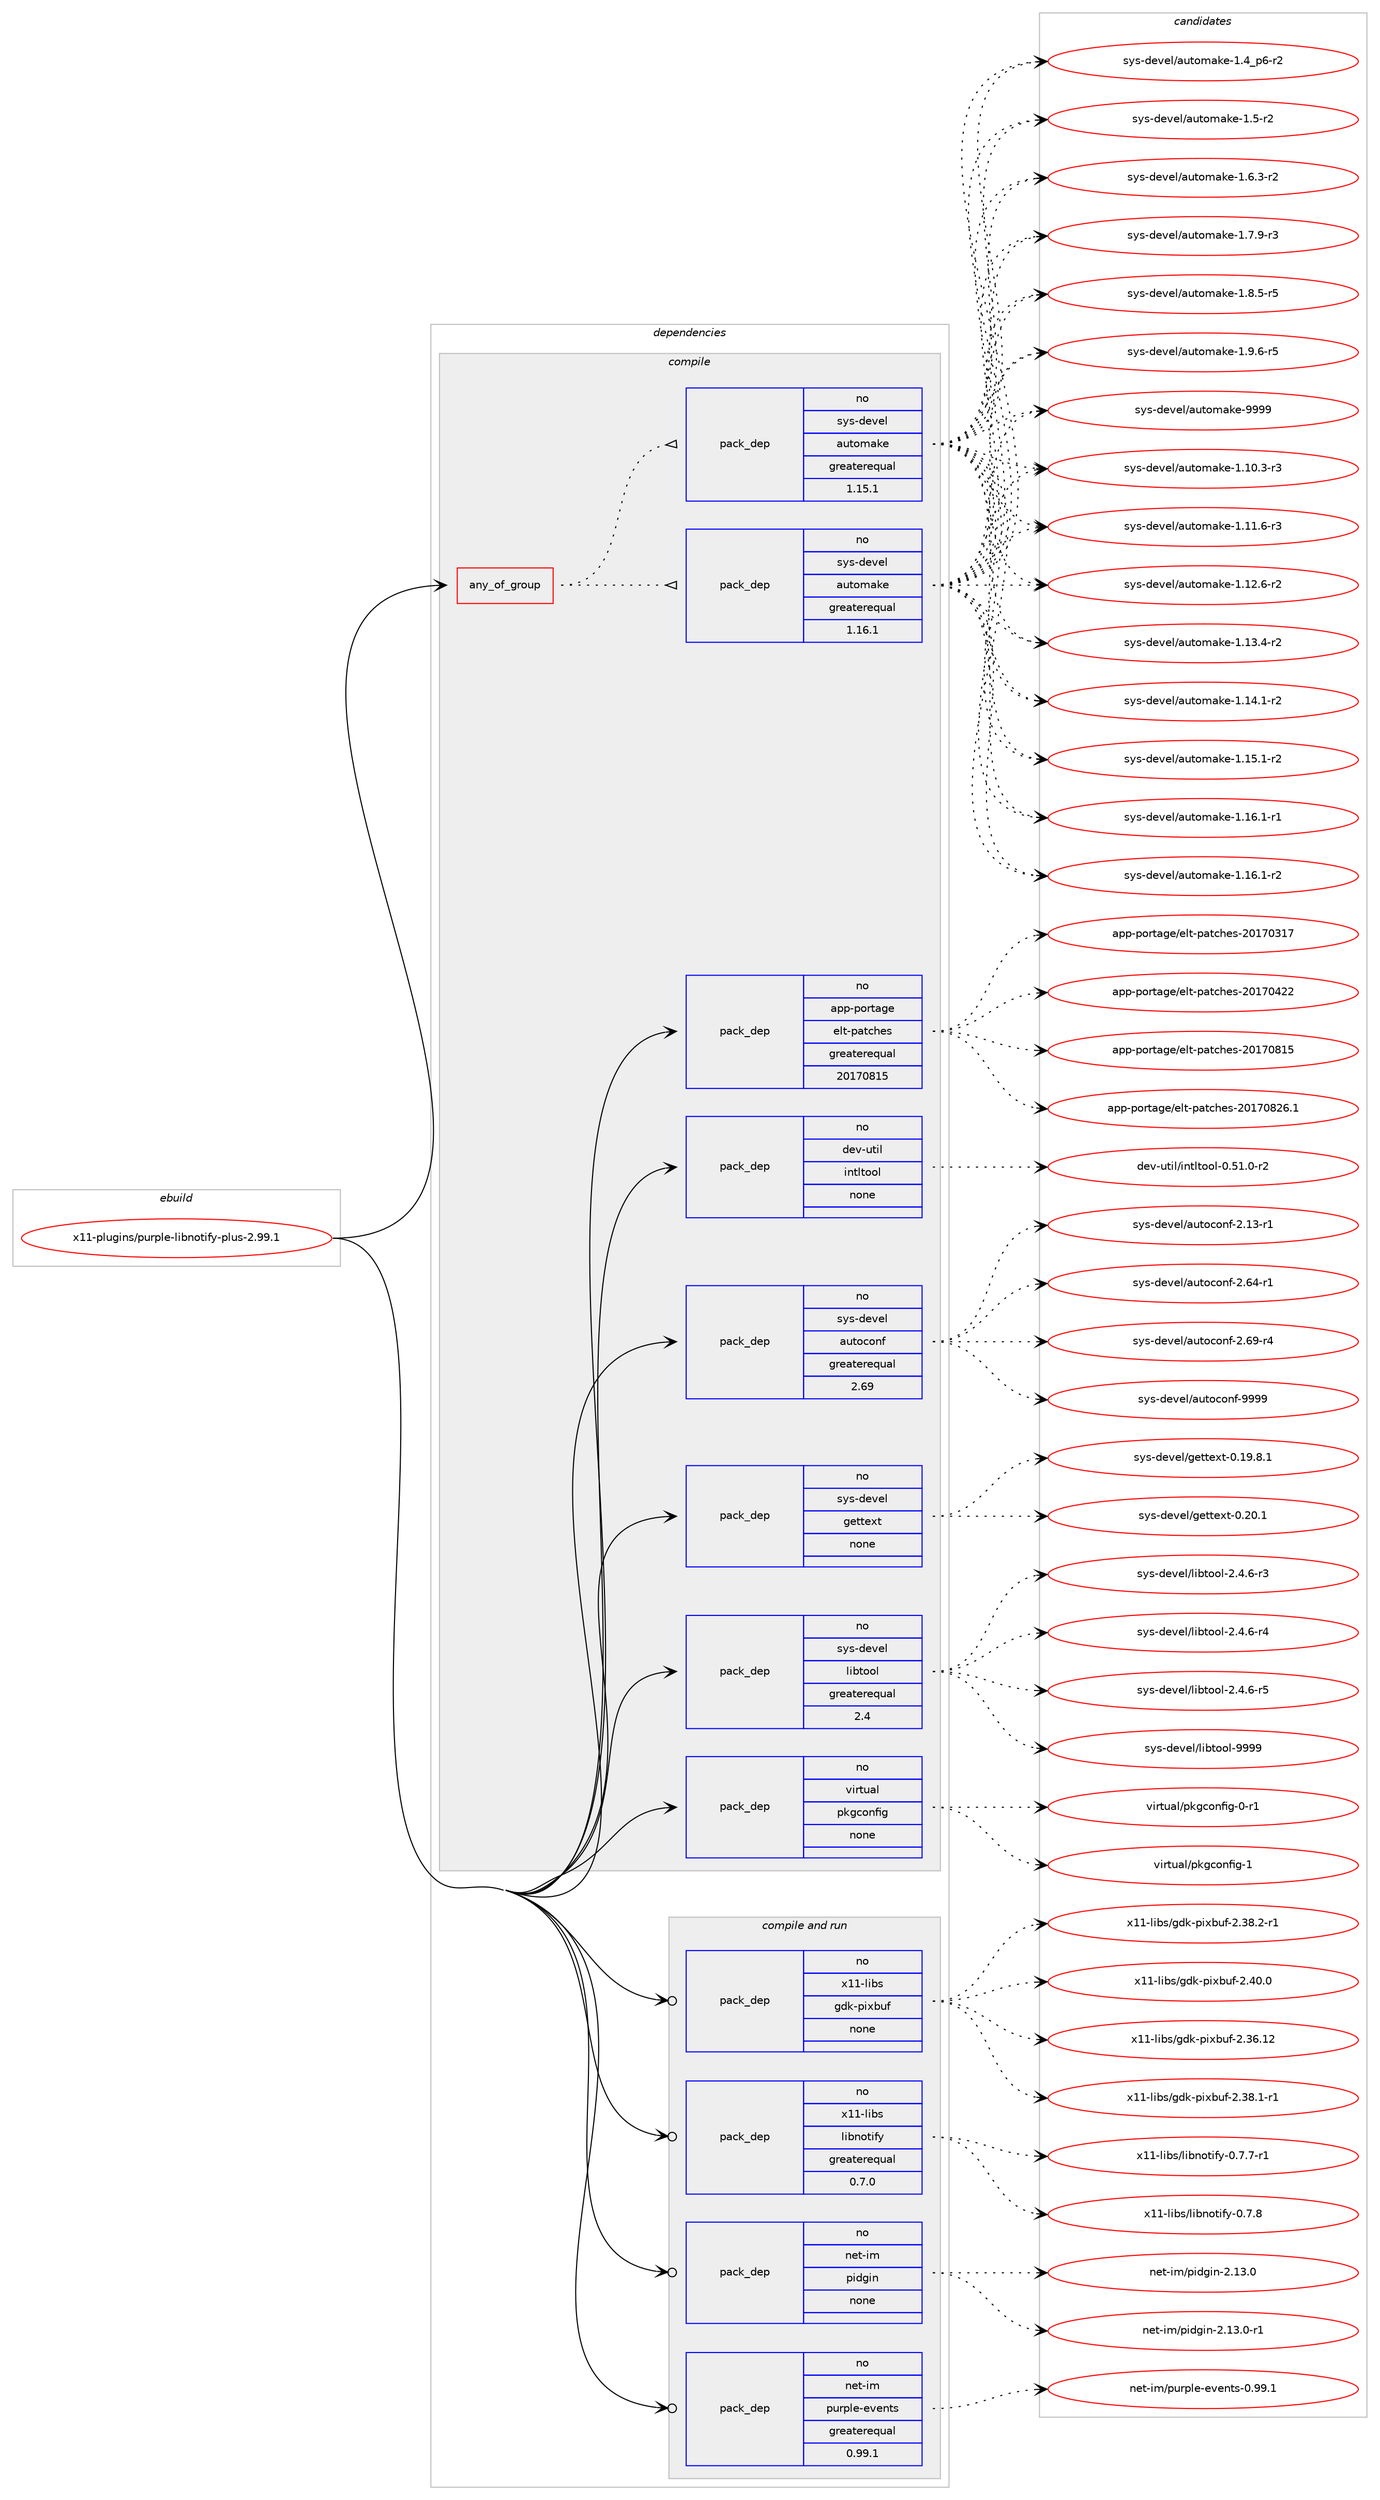 digraph prolog {

# *************
# Graph options
# *************

newrank=true;
concentrate=true;
compound=true;
graph [rankdir=LR,fontname=Helvetica,fontsize=10,ranksep=1.5];#, ranksep=2.5, nodesep=0.2];
edge  [arrowhead=vee];
node  [fontname=Helvetica,fontsize=10];

# **********
# The ebuild
# **********

subgraph cluster_leftcol {
color=gray;
rank=same;
label=<<i>ebuild</i>>;
id [label="x11-plugins/purple-libnotify-plus-2.99.1", color=red, width=4, href="../x11-plugins/purple-libnotify-plus-2.99.1.svg"];
}

# ****************
# The dependencies
# ****************

subgraph cluster_midcol {
color=gray;
label=<<i>dependencies</i>>;
subgraph cluster_compile {
fillcolor="#eeeeee";
style=filled;
label=<<i>compile</i>>;
subgraph any16155 {
dependency923014 [label=<<TABLE BORDER="0" CELLBORDER="1" CELLSPACING="0" CELLPADDING="4"><TR><TD CELLPADDING="10">any_of_group</TD></TR></TABLE>>, shape=none, color=red];subgraph pack686010 {
dependency923015 [label=<<TABLE BORDER="0" CELLBORDER="1" CELLSPACING="0" CELLPADDING="4" WIDTH="220"><TR><TD ROWSPAN="6" CELLPADDING="30">pack_dep</TD></TR><TR><TD WIDTH="110">no</TD></TR><TR><TD>sys-devel</TD></TR><TR><TD>automake</TD></TR><TR><TD>greaterequal</TD></TR><TR><TD>1.16.1</TD></TR></TABLE>>, shape=none, color=blue];
}
dependency923014:e -> dependency923015:w [weight=20,style="dotted",arrowhead="oinv"];
subgraph pack686011 {
dependency923016 [label=<<TABLE BORDER="0" CELLBORDER="1" CELLSPACING="0" CELLPADDING="4" WIDTH="220"><TR><TD ROWSPAN="6" CELLPADDING="30">pack_dep</TD></TR><TR><TD WIDTH="110">no</TD></TR><TR><TD>sys-devel</TD></TR><TR><TD>automake</TD></TR><TR><TD>greaterequal</TD></TR><TR><TD>1.15.1</TD></TR></TABLE>>, shape=none, color=blue];
}
dependency923014:e -> dependency923016:w [weight=20,style="dotted",arrowhead="oinv"];
}
id:e -> dependency923014:w [weight=20,style="solid",arrowhead="vee"];
subgraph pack686012 {
dependency923017 [label=<<TABLE BORDER="0" CELLBORDER="1" CELLSPACING="0" CELLPADDING="4" WIDTH="220"><TR><TD ROWSPAN="6" CELLPADDING="30">pack_dep</TD></TR><TR><TD WIDTH="110">no</TD></TR><TR><TD>app-portage</TD></TR><TR><TD>elt-patches</TD></TR><TR><TD>greaterequal</TD></TR><TR><TD>20170815</TD></TR></TABLE>>, shape=none, color=blue];
}
id:e -> dependency923017:w [weight=20,style="solid",arrowhead="vee"];
subgraph pack686013 {
dependency923018 [label=<<TABLE BORDER="0" CELLBORDER="1" CELLSPACING="0" CELLPADDING="4" WIDTH="220"><TR><TD ROWSPAN="6" CELLPADDING="30">pack_dep</TD></TR><TR><TD WIDTH="110">no</TD></TR><TR><TD>dev-util</TD></TR><TR><TD>intltool</TD></TR><TR><TD>none</TD></TR><TR><TD></TD></TR></TABLE>>, shape=none, color=blue];
}
id:e -> dependency923018:w [weight=20,style="solid",arrowhead="vee"];
subgraph pack686014 {
dependency923019 [label=<<TABLE BORDER="0" CELLBORDER="1" CELLSPACING="0" CELLPADDING="4" WIDTH="220"><TR><TD ROWSPAN="6" CELLPADDING="30">pack_dep</TD></TR><TR><TD WIDTH="110">no</TD></TR><TR><TD>sys-devel</TD></TR><TR><TD>autoconf</TD></TR><TR><TD>greaterequal</TD></TR><TR><TD>2.69</TD></TR></TABLE>>, shape=none, color=blue];
}
id:e -> dependency923019:w [weight=20,style="solid",arrowhead="vee"];
subgraph pack686015 {
dependency923020 [label=<<TABLE BORDER="0" CELLBORDER="1" CELLSPACING="0" CELLPADDING="4" WIDTH="220"><TR><TD ROWSPAN="6" CELLPADDING="30">pack_dep</TD></TR><TR><TD WIDTH="110">no</TD></TR><TR><TD>sys-devel</TD></TR><TR><TD>gettext</TD></TR><TR><TD>none</TD></TR><TR><TD></TD></TR></TABLE>>, shape=none, color=blue];
}
id:e -> dependency923020:w [weight=20,style="solid",arrowhead="vee"];
subgraph pack686016 {
dependency923021 [label=<<TABLE BORDER="0" CELLBORDER="1" CELLSPACING="0" CELLPADDING="4" WIDTH="220"><TR><TD ROWSPAN="6" CELLPADDING="30">pack_dep</TD></TR><TR><TD WIDTH="110">no</TD></TR><TR><TD>sys-devel</TD></TR><TR><TD>libtool</TD></TR><TR><TD>greaterequal</TD></TR><TR><TD>2.4</TD></TR></TABLE>>, shape=none, color=blue];
}
id:e -> dependency923021:w [weight=20,style="solid",arrowhead="vee"];
subgraph pack686017 {
dependency923022 [label=<<TABLE BORDER="0" CELLBORDER="1" CELLSPACING="0" CELLPADDING="4" WIDTH="220"><TR><TD ROWSPAN="6" CELLPADDING="30">pack_dep</TD></TR><TR><TD WIDTH="110">no</TD></TR><TR><TD>virtual</TD></TR><TR><TD>pkgconfig</TD></TR><TR><TD>none</TD></TR><TR><TD></TD></TR></TABLE>>, shape=none, color=blue];
}
id:e -> dependency923022:w [weight=20,style="solid",arrowhead="vee"];
}
subgraph cluster_compileandrun {
fillcolor="#eeeeee";
style=filled;
label=<<i>compile and run</i>>;
subgraph pack686018 {
dependency923023 [label=<<TABLE BORDER="0" CELLBORDER="1" CELLSPACING="0" CELLPADDING="4" WIDTH="220"><TR><TD ROWSPAN="6" CELLPADDING="30">pack_dep</TD></TR><TR><TD WIDTH="110">no</TD></TR><TR><TD>net-im</TD></TR><TR><TD>pidgin</TD></TR><TR><TD>none</TD></TR><TR><TD></TD></TR></TABLE>>, shape=none, color=blue];
}
id:e -> dependency923023:w [weight=20,style="solid",arrowhead="odotvee"];
subgraph pack686019 {
dependency923024 [label=<<TABLE BORDER="0" CELLBORDER="1" CELLSPACING="0" CELLPADDING="4" WIDTH="220"><TR><TD ROWSPAN="6" CELLPADDING="30">pack_dep</TD></TR><TR><TD WIDTH="110">no</TD></TR><TR><TD>net-im</TD></TR><TR><TD>purple-events</TD></TR><TR><TD>greaterequal</TD></TR><TR><TD>0.99.1</TD></TR></TABLE>>, shape=none, color=blue];
}
id:e -> dependency923024:w [weight=20,style="solid",arrowhead="odotvee"];
subgraph pack686020 {
dependency923025 [label=<<TABLE BORDER="0" CELLBORDER="1" CELLSPACING="0" CELLPADDING="4" WIDTH="220"><TR><TD ROWSPAN="6" CELLPADDING="30">pack_dep</TD></TR><TR><TD WIDTH="110">no</TD></TR><TR><TD>x11-libs</TD></TR><TR><TD>gdk-pixbuf</TD></TR><TR><TD>none</TD></TR><TR><TD></TD></TR></TABLE>>, shape=none, color=blue];
}
id:e -> dependency923025:w [weight=20,style="solid",arrowhead="odotvee"];
subgraph pack686021 {
dependency923026 [label=<<TABLE BORDER="0" CELLBORDER="1" CELLSPACING="0" CELLPADDING="4" WIDTH="220"><TR><TD ROWSPAN="6" CELLPADDING="30">pack_dep</TD></TR><TR><TD WIDTH="110">no</TD></TR><TR><TD>x11-libs</TD></TR><TR><TD>libnotify</TD></TR><TR><TD>greaterequal</TD></TR><TR><TD>0.7.0</TD></TR></TABLE>>, shape=none, color=blue];
}
id:e -> dependency923026:w [weight=20,style="solid",arrowhead="odotvee"];
}
subgraph cluster_run {
fillcolor="#eeeeee";
style=filled;
label=<<i>run</i>>;
}
}

# **************
# The candidates
# **************

subgraph cluster_choices {
rank=same;
color=gray;
label=<<i>candidates</i>>;

subgraph choice686010 {
color=black;
nodesep=1;
choice11512111545100101118101108479711711611110997107101454946494846514511451 [label="sys-devel/automake-1.10.3-r3", color=red, width=4,href="../sys-devel/automake-1.10.3-r3.svg"];
choice11512111545100101118101108479711711611110997107101454946494946544511451 [label="sys-devel/automake-1.11.6-r3", color=red, width=4,href="../sys-devel/automake-1.11.6-r3.svg"];
choice11512111545100101118101108479711711611110997107101454946495046544511450 [label="sys-devel/automake-1.12.6-r2", color=red, width=4,href="../sys-devel/automake-1.12.6-r2.svg"];
choice11512111545100101118101108479711711611110997107101454946495146524511450 [label="sys-devel/automake-1.13.4-r2", color=red, width=4,href="../sys-devel/automake-1.13.4-r2.svg"];
choice11512111545100101118101108479711711611110997107101454946495246494511450 [label="sys-devel/automake-1.14.1-r2", color=red, width=4,href="../sys-devel/automake-1.14.1-r2.svg"];
choice11512111545100101118101108479711711611110997107101454946495346494511450 [label="sys-devel/automake-1.15.1-r2", color=red, width=4,href="../sys-devel/automake-1.15.1-r2.svg"];
choice11512111545100101118101108479711711611110997107101454946495446494511449 [label="sys-devel/automake-1.16.1-r1", color=red, width=4,href="../sys-devel/automake-1.16.1-r1.svg"];
choice11512111545100101118101108479711711611110997107101454946495446494511450 [label="sys-devel/automake-1.16.1-r2", color=red, width=4,href="../sys-devel/automake-1.16.1-r2.svg"];
choice115121115451001011181011084797117116111109971071014549465295112544511450 [label="sys-devel/automake-1.4_p6-r2", color=red, width=4,href="../sys-devel/automake-1.4_p6-r2.svg"];
choice11512111545100101118101108479711711611110997107101454946534511450 [label="sys-devel/automake-1.5-r2", color=red, width=4,href="../sys-devel/automake-1.5-r2.svg"];
choice115121115451001011181011084797117116111109971071014549465446514511450 [label="sys-devel/automake-1.6.3-r2", color=red, width=4,href="../sys-devel/automake-1.6.3-r2.svg"];
choice115121115451001011181011084797117116111109971071014549465546574511451 [label="sys-devel/automake-1.7.9-r3", color=red, width=4,href="../sys-devel/automake-1.7.9-r3.svg"];
choice115121115451001011181011084797117116111109971071014549465646534511453 [label="sys-devel/automake-1.8.5-r5", color=red, width=4,href="../sys-devel/automake-1.8.5-r5.svg"];
choice115121115451001011181011084797117116111109971071014549465746544511453 [label="sys-devel/automake-1.9.6-r5", color=red, width=4,href="../sys-devel/automake-1.9.6-r5.svg"];
choice115121115451001011181011084797117116111109971071014557575757 [label="sys-devel/automake-9999", color=red, width=4,href="../sys-devel/automake-9999.svg"];
dependency923015:e -> choice11512111545100101118101108479711711611110997107101454946494846514511451:w [style=dotted,weight="100"];
dependency923015:e -> choice11512111545100101118101108479711711611110997107101454946494946544511451:w [style=dotted,weight="100"];
dependency923015:e -> choice11512111545100101118101108479711711611110997107101454946495046544511450:w [style=dotted,weight="100"];
dependency923015:e -> choice11512111545100101118101108479711711611110997107101454946495146524511450:w [style=dotted,weight="100"];
dependency923015:e -> choice11512111545100101118101108479711711611110997107101454946495246494511450:w [style=dotted,weight="100"];
dependency923015:e -> choice11512111545100101118101108479711711611110997107101454946495346494511450:w [style=dotted,weight="100"];
dependency923015:e -> choice11512111545100101118101108479711711611110997107101454946495446494511449:w [style=dotted,weight="100"];
dependency923015:e -> choice11512111545100101118101108479711711611110997107101454946495446494511450:w [style=dotted,weight="100"];
dependency923015:e -> choice115121115451001011181011084797117116111109971071014549465295112544511450:w [style=dotted,weight="100"];
dependency923015:e -> choice11512111545100101118101108479711711611110997107101454946534511450:w [style=dotted,weight="100"];
dependency923015:e -> choice115121115451001011181011084797117116111109971071014549465446514511450:w [style=dotted,weight="100"];
dependency923015:e -> choice115121115451001011181011084797117116111109971071014549465546574511451:w [style=dotted,weight="100"];
dependency923015:e -> choice115121115451001011181011084797117116111109971071014549465646534511453:w [style=dotted,weight="100"];
dependency923015:e -> choice115121115451001011181011084797117116111109971071014549465746544511453:w [style=dotted,weight="100"];
dependency923015:e -> choice115121115451001011181011084797117116111109971071014557575757:w [style=dotted,weight="100"];
}
subgraph choice686011 {
color=black;
nodesep=1;
choice11512111545100101118101108479711711611110997107101454946494846514511451 [label="sys-devel/automake-1.10.3-r3", color=red, width=4,href="../sys-devel/automake-1.10.3-r3.svg"];
choice11512111545100101118101108479711711611110997107101454946494946544511451 [label="sys-devel/automake-1.11.6-r3", color=red, width=4,href="../sys-devel/automake-1.11.6-r3.svg"];
choice11512111545100101118101108479711711611110997107101454946495046544511450 [label="sys-devel/automake-1.12.6-r2", color=red, width=4,href="../sys-devel/automake-1.12.6-r2.svg"];
choice11512111545100101118101108479711711611110997107101454946495146524511450 [label="sys-devel/automake-1.13.4-r2", color=red, width=4,href="../sys-devel/automake-1.13.4-r2.svg"];
choice11512111545100101118101108479711711611110997107101454946495246494511450 [label="sys-devel/automake-1.14.1-r2", color=red, width=4,href="../sys-devel/automake-1.14.1-r2.svg"];
choice11512111545100101118101108479711711611110997107101454946495346494511450 [label="sys-devel/automake-1.15.1-r2", color=red, width=4,href="../sys-devel/automake-1.15.1-r2.svg"];
choice11512111545100101118101108479711711611110997107101454946495446494511449 [label="sys-devel/automake-1.16.1-r1", color=red, width=4,href="../sys-devel/automake-1.16.1-r1.svg"];
choice11512111545100101118101108479711711611110997107101454946495446494511450 [label="sys-devel/automake-1.16.1-r2", color=red, width=4,href="../sys-devel/automake-1.16.1-r2.svg"];
choice115121115451001011181011084797117116111109971071014549465295112544511450 [label="sys-devel/automake-1.4_p6-r2", color=red, width=4,href="../sys-devel/automake-1.4_p6-r2.svg"];
choice11512111545100101118101108479711711611110997107101454946534511450 [label="sys-devel/automake-1.5-r2", color=red, width=4,href="../sys-devel/automake-1.5-r2.svg"];
choice115121115451001011181011084797117116111109971071014549465446514511450 [label="sys-devel/automake-1.6.3-r2", color=red, width=4,href="../sys-devel/automake-1.6.3-r2.svg"];
choice115121115451001011181011084797117116111109971071014549465546574511451 [label="sys-devel/automake-1.7.9-r3", color=red, width=4,href="../sys-devel/automake-1.7.9-r3.svg"];
choice115121115451001011181011084797117116111109971071014549465646534511453 [label="sys-devel/automake-1.8.5-r5", color=red, width=4,href="../sys-devel/automake-1.8.5-r5.svg"];
choice115121115451001011181011084797117116111109971071014549465746544511453 [label="sys-devel/automake-1.9.6-r5", color=red, width=4,href="../sys-devel/automake-1.9.6-r5.svg"];
choice115121115451001011181011084797117116111109971071014557575757 [label="sys-devel/automake-9999", color=red, width=4,href="../sys-devel/automake-9999.svg"];
dependency923016:e -> choice11512111545100101118101108479711711611110997107101454946494846514511451:w [style=dotted,weight="100"];
dependency923016:e -> choice11512111545100101118101108479711711611110997107101454946494946544511451:w [style=dotted,weight="100"];
dependency923016:e -> choice11512111545100101118101108479711711611110997107101454946495046544511450:w [style=dotted,weight="100"];
dependency923016:e -> choice11512111545100101118101108479711711611110997107101454946495146524511450:w [style=dotted,weight="100"];
dependency923016:e -> choice11512111545100101118101108479711711611110997107101454946495246494511450:w [style=dotted,weight="100"];
dependency923016:e -> choice11512111545100101118101108479711711611110997107101454946495346494511450:w [style=dotted,weight="100"];
dependency923016:e -> choice11512111545100101118101108479711711611110997107101454946495446494511449:w [style=dotted,weight="100"];
dependency923016:e -> choice11512111545100101118101108479711711611110997107101454946495446494511450:w [style=dotted,weight="100"];
dependency923016:e -> choice115121115451001011181011084797117116111109971071014549465295112544511450:w [style=dotted,weight="100"];
dependency923016:e -> choice11512111545100101118101108479711711611110997107101454946534511450:w [style=dotted,weight="100"];
dependency923016:e -> choice115121115451001011181011084797117116111109971071014549465446514511450:w [style=dotted,weight="100"];
dependency923016:e -> choice115121115451001011181011084797117116111109971071014549465546574511451:w [style=dotted,weight="100"];
dependency923016:e -> choice115121115451001011181011084797117116111109971071014549465646534511453:w [style=dotted,weight="100"];
dependency923016:e -> choice115121115451001011181011084797117116111109971071014549465746544511453:w [style=dotted,weight="100"];
dependency923016:e -> choice115121115451001011181011084797117116111109971071014557575757:w [style=dotted,weight="100"];
}
subgraph choice686012 {
color=black;
nodesep=1;
choice97112112451121111141169710310147101108116451129711699104101115455048495548514955 [label="app-portage/elt-patches-20170317", color=red, width=4,href="../app-portage/elt-patches-20170317.svg"];
choice97112112451121111141169710310147101108116451129711699104101115455048495548525050 [label="app-portage/elt-patches-20170422", color=red, width=4,href="../app-portage/elt-patches-20170422.svg"];
choice97112112451121111141169710310147101108116451129711699104101115455048495548564953 [label="app-portage/elt-patches-20170815", color=red, width=4,href="../app-portage/elt-patches-20170815.svg"];
choice971121124511211111411697103101471011081164511297116991041011154550484955485650544649 [label="app-portage/elt-patches-20170826.1", color=red, width=4,href="../app-portage/elt-patches-20170826.1.svg"];
dependency923017:e -> choice97112112451121111141169710310147101108116451129711699104101115455048495548514955:w [style=dotted,weight="100"];
dependency923017:e -> choice97112112451121111141169710310147101108116451129711699104101115455048495548525050:w [style=dotted,weight="100"];
dependency923017:e -> choice97112112451121111141169710310147101108116451129711699104101115455048495548564953:w [style=dotted,weight="100"];
dependency923017:e -> choice971121124511211111411697103101471011081164511297116991041011154550484955485650544649:w [style=dotted,weight="100"];
}
subgraph choice686013 {
color=black;
nodesep=1;
choice1001011184511711610510847105110116108116111111108454846534946484511450 [label="dev-util/intltool-0.51.0-r2", color=red, width=4,href="../dev-util/intltool-0.51.0-r2.svg"];
dependency923018:e -> choice1001011184511711610510847105110116108116111111108454846534946484511450:w [style=dotted,weight="100"];
}
subgraph choice686014 {
color=black;
nodesep=1;
choice1151211154510010111810110847971171161119911111010245504649514511449 [label="sys-devel/autoconf-2.13-r1", color=red, width=4,href="../sys-devel/autoconf-2.13-r1.svg"];
choice1151211154510010111810110847971171161119911111010245504654524511449 [label="sys-devel/autoconf-2.64-r1", color=red, width=4,href="../sys-devel/autoconf-2.64-r1.svg"];
choice1151211154510010111810110847971171161119911111010245504654574511452 [label="sys-devel/autoconf-2.69-r4", color=red, width=4,href="../sys-devel/autoconf-2.69-r4.svg"];
choice115121115451001011181011084797117116111991111101024557575757 [label="sys-devel/autoconf-9999", color=red, width=4,href="../sys-devel/autoconf-9999.svg"];
dependency923019:e -> choice1151211154510010111810110847971171161119911111010245504649514511449:w [style=dotted,weight="100"];
dependency923019:e -> choice1151211154510010111810110847971171161119911111010245504654524511449:w [style=dotted,weight="100"];
dependency923019:e -> choice1151211154510010111810110847971171161119911111010245504654574511452:w [style=dotted,weight="100"];
dependency923019:e -> choice115121115451001011181011084797117116111991111101024557575757:w [style=dotted,weight="100"];
}
subgraph choice686015 {
color=black;
nodesep=1;
choice1151211154510010111810110847103101116116101120116454846495746564649 [label="sys-devel/gettext-0.19.8.1", color=red, width=4,href="../sys-devel/gettext-0.19.8.1.svg"];
choice115121115451001011181011084710310111611610112011645484650484649 [label="sys-devel/gettext-0.20.1", color=red, width=4,href="../sys-devel/gettext-0.20.1.svg"];
dependency923020:e -> choice1151211154510010111810110847103101116116101120116454846495746564649:w [style=dotted,weight="100"];
dependency923020:e -> choice115121115451001011181011084710310111611610112011645484650484649:w [style=dotted,weight="100"];
}
subgraph choice686016 {
color=black;
nodesep=1;
choice1151211154510010111810110847108105981161111111084550465246544511451 [label="sys-devel/libtool-2.4.6-r3", color=red, width=4,href="../sys-devel/libtool-2.4.6-r3.svg"];
choice1151211154510010111810110847108105981161111111084550465246544511452 [label="sys-devel/libtool-2.4.6-r4", color=red, width=4,href="../sys-devel/libtool-2.4.6-r4.svg"];
choice1151211154510010111810110847108105981161111111084550465246544511453 [label="sys-devel/libtool-2.4.6-r5", color=red, width=4,href="../sys-devel/libtool-2.4.6-r5.svg"];
choice1151211154510010111810110847108105981161111111084557575757 [label="sys-devel/libtool-9999", color=red, width=4,href="../sys-devel/libtool-9999.svg"];
dependency923021:e -> choice1151211154510010111810110847108105981161111111084550465246544511451:w [style=dotted,weight="100"];
dependency923021:e -> choice1151211154510010111810110847108105981161111111084550465246544511452:w [style=dotted,weight="100"];
dependency923021:e -> choice1151211154510010111810110847108105981161111111084550465246544511453:w [style=dotted,weight="100"];
dependency923021:e -> choice1151211154510010111810110847108105981161111111084557575757:w [style=dotted,weight="100"];
}
subgraph choice686017 {
color=black;
nodesep=1;
choice11810511411611797108471121071039911111010210510345484511449 [label="virtual/pkgconfig-0-r1", color=red, width=4,href="../virtual/pkgconfig-0-r1.svg"];
choice1181051141161179710847112107103991111101021051034549 [label="virtual/pkgconfig-1", color=red, width=4,href="../virtual/pkgconfig-1.svg"];
dependency923022:e -> choice11810511411611797108471121071039911111010210510345484511449:w [style=dotted,weight="100"];
dependency923022:e -> choice1181051141161179710847112107103991111101021051034549:w [style=dotted,weight="100"];
}
subgraph choice686018 {
color=black;
nodesep=1;
choice110101116451051094711210510010310511045504649514648 [label="net-im/pidgin-2.13.0", color=red, width=4,href="../net-im/pidgin-2.13.0.svg"];
choice1101011164510510947112105100103105110455046495146484511449 [label="net-im/pidgin-2.13.0-r1", color=red, width=4,href="../net-im/pidgin-2.13.0-r1.svg"];
dependency923023:e -> choice110101116451051094711210510010310511045504649514648:w [style=dotted,weight="100"];
dependency923023:e -> choice1101011164510510947112105100103105110455046495146484511449:w [style=dotted,weight="100"];
}
subgraph choice686019 {
color=black;
nodesep=1;
choice11010111645105109471121171141121081014510111810111011611545484657574649 [label="net-im/purple-events-0.99.1", color=red, width=4,href="../net-im/purple-events-0.99.1.svg"];
dependency923024:e -> choice11010111645105109471121171141121081014510111810111011611545484657574649:w [style=dotted,weight="100"];
}
subgraph choice686020 {
color=black;
nodesep=1;
choice120494945108105981154710310010745112105120981171024550465154464950 [label="x11-libs/gdk-pixbuf-2.36.12", color=red, width=4,href="../x11-libs/gdk-pixbuf-2.36.12.svg"];
choice12049494510810598115471031001074511210512098117102455046515646494511449 [label="x11-libs/gdk-pixbuf-2.38.1-r1", color=red, width=4,href="../x11-libs/gdk-pixbuf-2.38.1-r1.svg"];
choice12049494510810598115471031001074511210512098117102455046515646504511449 [label="x11-libs/gdk-pixbuf-2.38.2-r1", color=red, width=4,href="../x11-libs/gdk-pixbuf-2.38.2-r1.svg"];
choice1204949451081059811547103100107451121051209811710245504652484648 [label="x11-libs/gdk-pixbuf-2.40.0", color=red, width=4,href="../x11-libs/gdk-pixbuf-2.40.0.svg"];
dependency923025:e -> choice120494945108105981154710310010745112105120981171024550465154464950:w [style=dotted,weight="100"];
dependency923025:e -> choice12049494510810598115471031001074511210512098117102455046515646494511449:w [style=dotted,weight="100"];
dependency923025:e -> choice12049494510810598115471031001074511210512098117102455046515646504511449:w [style=dotted,weight="100"];
dependency923025:e -> choice1204949451081059811547103100107451121051209811710245504652484648:w [style=dotted,weight="100"];
}
subgraph choice686021 {
color=black;
nodesep=1;
choice1204949451081059811547108105981101111161051021214548465546554511449 [label="x11-libs/libnotify-0.7.7-r1", color=red, width=4,href="../x11-libs/libnotify-0.7.7-r1.svg"];
choice120494945108105981154710810598110111116105102121454846554656 [label="x11-libs/libnotify-0.7.8", color=red, width=4,href="../x11-libs/libnotify-0.7.8.svg"];
dependency923026:e -> choice1204949451081059811547108105981101111161051021214548465546554511449:w [style=dotted,weight="100"];
dependency923026:e -> choice120494945108105981154710810598110111116105102121454846554656:w [style=dotted,weight="100"];
}
}

}

